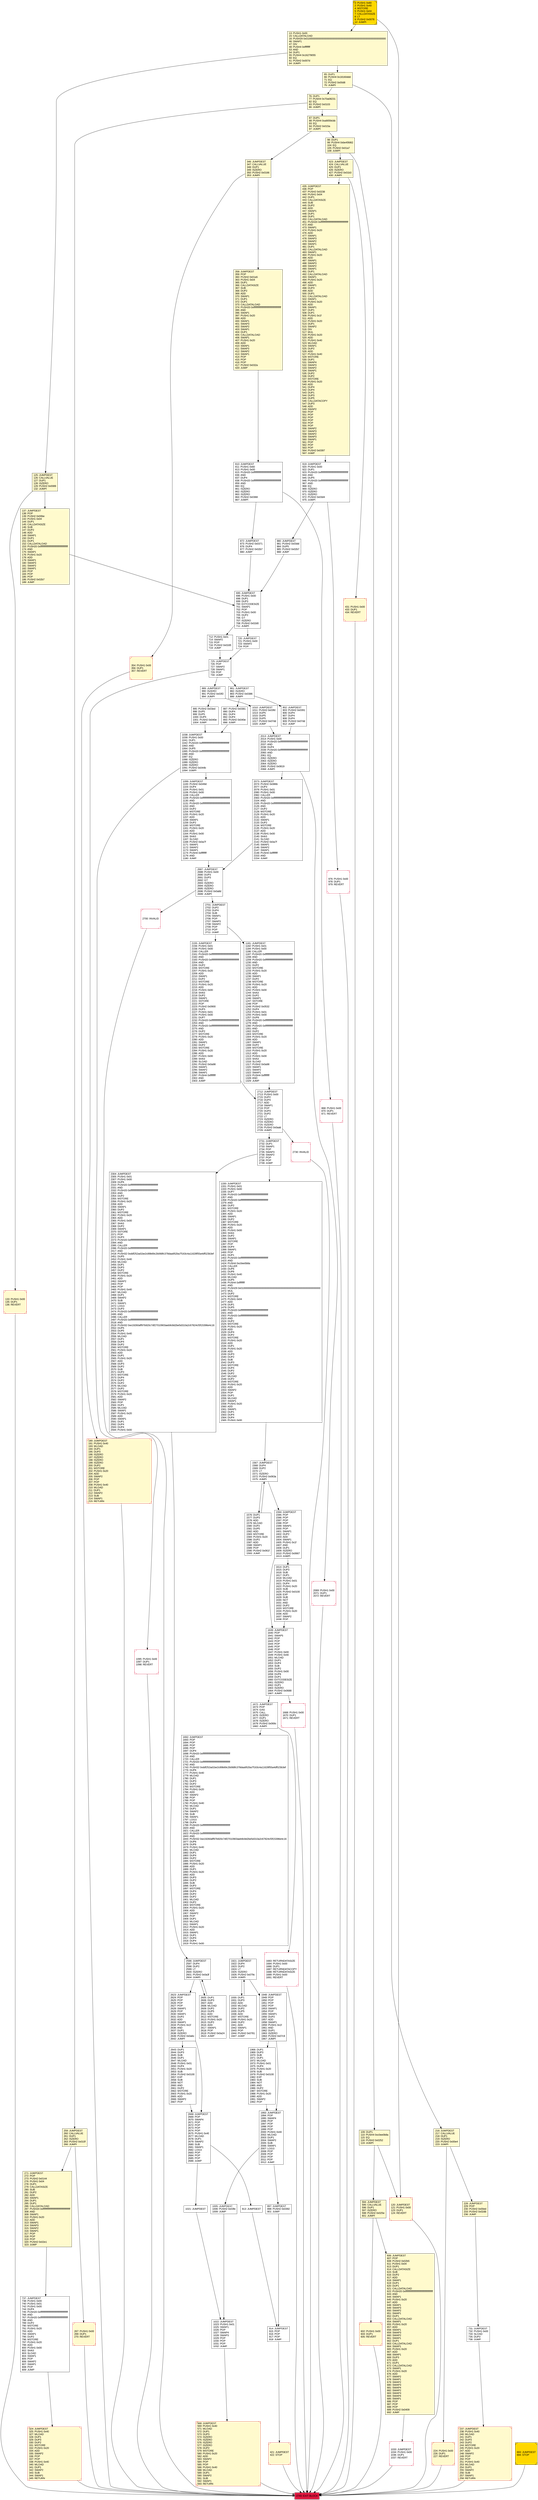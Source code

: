 digraph G {
bgcolor=transparent rankdir=UD;
node [shape=box style=filled color=black fillcolor=white fontname=arial fontcolor=black];
2155 [label="2155: JUMPDEST\l2156: PUSH1 0x01\l2158: PUSH1 0x00\l2160: CALLER\l2161: PUSH20 0xffffffffffffffffffffffffffffffffffffffff\l2182: AND\l2183: PUSH20 0xffffffffffffffffffffffffffffffffffffffff\l2204: AND\l2205: DUP2\l2206: MSTORE\l2207: PUSH1 0x20\l2209: ADD\l2210: SWAP1\l2211: DUP2\l2212: MSTORE\l2213: PUSH1 0x20\l2215: ADD\l2216: PUSH1 0x00\l2218: SHA3\l2219: DUP2\l2220: SWAP1\l2221: SSTORE\l2222: POP\l2223: PUSH2 0x0900\l2226: DUP3\l2227: PUSH1 0x01\l2229: PUSH1 0x00\l2231: DUP7\l2232: PUSH20 0xffffffffffffffffffffffffffffffffffffffff\l2253: AND\l2254: PUSH20 0xffffffffffffffffffffffffffffffffffffffff\l2275: AND\l2276: DUP2\l2277: MSTORE\l2278: PUSH1 0x20\l2280: ADD\l2281: SWAP1\l2282: DUP2\l2283: MSTORE\l2284: PUSH1 0x20\l2286: ADD\l2287: PUSH1 0x00\l2289: SHA3\l2290: SLOAD\l2291: PUSH2 0x0a98\l2294: SWAP1\l2295: SWAP2\l2296: SWAP1\l2297: PUSH4 0xffffffff\l2302: AND\l2303: JUMP\l" ];
737 [label="737: JUMPDEST\l738: PUSH1 0x00\l740: PUSH1 0x01\l742: PUSH1 0x00\l744: DUP4\l745: PUSH20 0xffffffffffffffffffffffffffffffffffffffff\l766: AND\l767: PUSH20 0xffffffffffffffffffffffffffffffffffffffff\l788: AND\l789: DUP2\l790: MSTORE\l791: PUSH1 0x20\l793: ADD\l794: SWAP1\l795: DUP2\l796: MSTORE\l797: PUSH1 0x20\l799: ADD\l800: PUSH1 0x00\l802: SHA3\l803: SLOAD\l804: SWAP1\l805: POP\l806: SWAP2\l807: SWAP1\l808: POP\l809: JUMP\l" ];
190 [label="190: JUMPDEST\l191: PUSH1 0x40\l193: MLOAD\l194: DUP1\l195: DUP3\l196: ISZERO\l197: ISZERO\l198: ISZERO\l199: ISZERO\l200: DUP2\l201: MSTORE\l202: PUSH1 0x20\l204: ADD\l205: SWAP2\l206: POP\l207: POP\l208: PUSH1 0x40\l210: MLOAD\l211: DUP1\l212: SWAP2\l213: SUB\l214: SWAP1\l215: RETURN\l" fillcolor=lemonchiffon shape=Msquare color=crimson ];
1330 [label="1330: JUMPDEST\l1331: PUSH1 0x01\l1333: PUSH1 0x00\l1335: DUP7\l1336: PUSH20 0xffffffffffffffffffffffffffffffffffffffff\l1357: AND\l1358: PUSH20 0xffffffffffffffffffffffffffffffffffffffff\l1379: AND\l1380: DUP2\l1381: MSTORE\l1382: PUSH1 0x20\l1384: ADD\l1385: SWAP1\l1386: DUP2\l1387: MSTORE\l1388: PUSH1 0x20\l1390: ADD\l1391: PUSH1 0x00\l1393: SHA3\l1394: DUP2\l1395: SWAP1\l1396: SSTORE\l1397: POP\l1398: DUP4\l1399: SWAP1\l1400: POP\l1401: DUP1\l1402: PUSH20 0xffffffffffffffffffffffffffffffffffffffff\l1423: AND\l1424: PUSH4 0xc0ee0b8a\l1429: CALLER\l1430: DUP6\l1431: DUP6\l1432: PUSH1 0x40\l1434: MLOAD\l1435: DUP5\l1436: PUSH4 0xffffffff\l1441: AND\l1442: PUSH29 0x0100000000000000000000000000000000000000000000000000000000\l1472: MUL\l1473: DUP2\l1474: MSTORE\l1475: PUSH1 0x04\l1477: ADD\l1478: DUP1\l1479: DUP5\l1480: PUSH20 0xffffffffffffffffffffffffffffffffffffffff\l1501: AND\l1502: PUSH20 0xffffffffffffffffffffffffffffffffffffffff\l1523: AND\l1524: DUP2\l1525: MSTORE\l1526: PUSH1 0x20\l1528: ADD\l1529: DUP4\l1530: DUP2\l1531: MSTORE\l1532: PUSH1 0x20\l1534: ADD\l1535: DUP1\l1536: PUSH1 0x20\l1538: ADD\l1539: DUP3\l1540: DUP2\l1541: SUB\l1542: DUP3\l1543: MSTORE\l1544: DUP4\l1545: DUP2\l1546: DUP2\l1547: MLOAD\l1548: DUP2\l1549: MSTORE\l1550: PUSH1 0x20\l1552: ADD\l1553: SWAP2\l1554: POP\l1555: DUP1\l1556: MLOAD\l1557: SWAP1\l1558: PUSH1 0x20\l1560: ADD\l1561: SWAP1\l1562: DUP1\l1563: DUP4\l1564: DUP4\l1565: PUSH1 0x00\l" ];
65 [label="65: DUP1\l66: PUSH4 0x18160ddd\l71: EQ\l72: PUSH2 0x00d8\l75: JUMPI\l" fillcolor=lemonchiffon ];
568 [label="568: JUMPDEST\l569: PUSH1 0x40\l571: MLOAD\l572: DUP1\l573: DUP3\l574: ISZERO\l575: ISZERO\l576: ISZERO\l577: ISZERO\l578: DUP2\l579: MSTORE\l580: PUSH1 0x20\l582: ADD\l583: SWAP2\l584: POP\l585: POP\l586: PUSH1 0x40\l588: MLOAD\l589: DUP1\l590: SWAP2\l591: SUB\l592: SWAP1\l593: RETURN\l" fillcolor=lemonchiffon shape=Msquare color=crimson ];
989 [label="989: JUMPDEST\l990: ISZERO\l991: PUSH2 0x03f2\l994: JUMPI\l" ];
346 [label="346: JUMPDEST\l347: CALLVALUE\l348: DUP1\l349: ISZERO\l350: PUSH2 0x0166\l353: JUMPI\l" fillcolor=lemonchiffon ];
1683 [label="1683: RETURNDATASIZE\l1684: PUSH1 0x00\l1686: DUP1\l1687: RETURNDATACOPY\l1688: RETURNDATASIZE\l1689: PUSH1 0x00\l1691: REVERT\l" shape=Msquare color=crimson ];
887 [label="887: PUSH2 0x0381\l890: DUP4\l891: DUP4\l892: DUP4\l893: PUSH2 0x040e\l896: JUMP\l" ];
1033 [label="1033: JUMPDEST\l1034: PUSH1 0x00\l1036: DUP1\l1037: REVERT\l" shape=Msquare color=crimson ];
712 [label="712: PUSH1 0x01\l714: SWAP2\l715: POP\l716: PUSH2 0x02d5\l719: JUMP\l" ];
897 [label="897: JUMPDEST\l898: PUSH2 0x0392\l901: JUMP\l" ];
431 [label="431: PUSH1 0x00\l433: DUP1\l434: REVERT\l" fillcolor=lemonchiffon shape=Msquare color=crimson ];
76 [label="76: DUP1\l77: PUSH4 0x70a08231\l82: EQ\l83: PUSH2 0x0103\l86: JUMPI\l" fillcolor=lemonchiffon ];
995 [label="995: PUSH2 0x03ed\l998: DUP5\l999: DUP5\l1000: DUP5\l1001: PUSH2 0x040e\l1004: JUMP\l" ];
423 [label="423: JUMPDEST\l424: CALLVALUE\l425: DUP1\l426: ISZERO\l427: PUSH2 0x01b3\l430: JUMPI\l" fillcolor=lemonchiffon ];
725 [label="725: JUMPDEST\l726: POP\l727: SWAP2\l728: SWAP1\l729: POP\l730: JUMP\l" ];
1038 [label="1038: JUMPDEST\l1039: PUSH1 0x00\l1041: DUP1\l1042: PUSH20 0xffffffffffffffffffffffffffffffffffffffff\l1063: AND\l1064: DUP5\l1065: PUSH20 0xffffffffffffffffffffffffffffffffffffffff\l1086: AND\l1087: EQ\l1088: ISZERO\l1089: ISZERO\l1090: ISZERO\l1091: PUSH2 0x044b\l1094: JUMPI\l" ];
2730 [label="2730: INVALID\l" shape=Msquare color=crimson ];
1181 [label="1181: JUMPDEST\l1182: PUSH1 0x01\l1184: PUSH1 0x00\l1186: CALLER\l1187: PUSH20 0xffffffffffffffffffffffffffffffffffffffff\l1208: AND\l1209: PUSH20 0xffffffffffffffffffffffffffffffffffffffff\l1230: AND\l1231: DUP2\l1232: MSTORE\l1233: PUSH1 0x20\l1235: ADD\l1236: SWAP1\l1237: DUP2\l1238: MSTORE\l1239: PUSH1 0x20\l1241: ADD\l1242: PUSH1 0x00\l1244: SHA3\l1245: DUP2\l1246: SWAP1\l1247: SSTORE\l1248: POP\l1249: PUSH2 0x0532\l1252: DUP4\l1253: PUSH1 0x01\l1255: PUSH1 0x00\l1257: DUP8\l1258: PUSH20 0xffffffffffffffffffffffffffffffffffffffff\l1279: AND\l1280: PUSH20 0xffffffffffffffffffffffffffffffffffffffff\l1301: AND\l1302: DUP2\l1303: MSTORE\l1304: PUSH1 0x20\l1306: ADD\l1307: SWAP1\l1308: DUP2\l1309: MSTORE\l1310: PUSH1 0x20\l1312: ADD\l1313: PUSH1 0x00\l1315: SHA3\l1316: SLOAD\l1317: PUSH2 0x0a98\l1320: SWAP1\l1321: SWAP2\l1322: SWAP1\l1323: PUSH4 0xffffffff\l1328: AND\l1329: JUMP\l" ];
1672 [label="1672: JUMPDEST\l1673: POP\l1674: GAS\l1675: CALL\l1676: ISZERO\l1677: DUP1\l1678: ISZERO\l1679: PUSH2 0x069c\l1682: JUMPI\l" ];
693 [label="693: JUMPDEST\l694: STOP\l" fillcolor=lemonchiffon shape=Msquare fillcolor=gold ];
919 [label="919: JUMPDEST\l920: PUSH1 0x00\l922: DUP1\l923: PUSH20 0xffffffffffffffffffffffffffffffffffffffff\l944: AND\l945: DUP5\l946: PUSH20 0xffffffffffffffffffffffffffffffffffffffff\l967: AND\l968: EQ\l969: ISZERO\l970: ISZERO\l971: ISZERO\l972: PUSH2 0x03d4\l975: JUMPI\l" ];
133 [label="133: PUSH1 0x00\l135: DUP1\l136: REVERT\l" fillcolor=lemonchiffon shape=Msquare color=crimson ];
695 [label="695: JUMPDEST\l696: PUSH1 0x00\l698: DUP1\l699: DUP3\l700: EXTCODESIZE\l701: SWAP1\l702: POP\l703: PUSH1 0x00\l705: DUP2\l706: GT\l707: ISZERO\l708: PUSH2 0x02d0\l711: JUMPI\l" ];
902 [label="902: JUMPDEST\l903: PUSH2 0x0391\l906: DUP4\l907: DUP4\l908: DUP4\l909: PUSH2 0x07dd\l912: JUMP\l" ];
98 [label="98: DUP1\l99: PUSH4 0xbe45fd62\l104: EQ\l105: PUSH2 0x01a7\l108: JUMPI\l" fillcolor=lemonchiffon ];
1668 [label="1668: PUSH1 0x00\l1670: DUP1\l1671: REVERT\l" shape=Msquare color=crimson ];
980 [label="980: JUMPDEST\l981: PUSH2 0x03dd\l984: DUP5\l985: PUSH2 0x02b7\l988: JUMP\l" ];
87 [label="87: DUP1\l88: PUSH4 0xa9059cbb\l93: EQ\l94: PUSH2 0x015a\l97: JUMPI\l" fillcolor=lemonchiffon ];
2731 [label="2731: JUMPDEST\l2732: DUP1\l2733: SWAP1\l2734: POP\l2735: SWAP3\l2736: SWAP2\l2737: POP\l2738: POP\l2739: JUMP\l" ];
267 [label="267: PUSH1 0x00\l269: DUP1\l270: REVERT\l" fillcolor=lemonchiffon shape=Msquare color=crimson ];
358 [label="358: JUMPDEST\l359: POP\l360: PUSH2 0x01a5\l363: PUSH1 0x04\l365: DUP1\l366: CALLDATASIZE\l367: SUB\l368: DUP2\l369: ADD\l370: SWAP1\l371: DUP1\l372: DUP1\l373: CALLDATALOAD\l374: PUSH20 0xffffffffffffffffffffffffffffffffffffffff\l395: AND\l396: SWAP1\l397: PUSH1 0x20\l399: ADD\l400: SWAP1\l401: SWAP3\l402: SWAP2\l403: SWAP1\l404: DUP1\l405: CALLDATALOAD\l406: SWAP1\l407: PUSH1 0x20\l409: ADD\l410: SWAP1\l411: SWAP3\l412: SWAP2\l413: SWAP1\l414: POP\l415: POP\l416: POP\l417: PUSH2 0x032a\l420: JUMP\l" fillcolor=lemonchiffon ];
435 [label="435: JUMPDEST\l436: POP\l437: PUSH2 0x0238\l440: PUSH1 0x04\l442: DUP1\l443: CALLDATASIZE\l444: SUB\l445: DUP2\l446: ADD\l447: SWAP1\l448: DUP1\l449: DUP1\l450: CALLDATALOAD\l451: PUSH20 0xffffffffffffffffffffffffffffffffffffffff\l472: AND\l473: SWAP1\l474: PUSH1 0x20\l476: ADD\l477: SWAP1\l478: SWAP3\l479: SWAP2\l480: SWAP1\l481: DUP1\l482: CALLDATALOAD\l483: SWAP1\l484: PUSH1 0x20\l486: ADD\l487: SWAP1\l488: SWAP3\l489: SWAP2\l490: SWAP1\l491: DUP1\l492: CALLDATALOAD\l493: SWAP1\l494: PUSH1 0x20\l496: ADD\l497: SWAP1\l498: DUP3\l499: ADD\l500: DUP1\l501: CALLDATALOAD\l502: SWAP1\l503: PUSH1 0x20\l505: ADD\l506: SWAP1\l507: DUP1\l508: DUP1\l509: PUSH1 0x1f\l511: ADD\l512: PUSH1 0x20\l514: DUP1\l515: SWAP2\l516: DIV\l517: MUL\l518: PUSH1 0x20\l520: ADD\l521: PUSH1 0x40\l523: MLOAD\l524: SWAP1\l525: DUP2\l526: ADD\l527: PUSH1 0x40\l529: MSTORE\l530: DUP1\l531: SWAP4\l532: SWAP3\l533: SWAP2\l534: SWAP1\l535: DUP2\l536: DUP2\l537: MSTORE\l538: PUSH1 0x20\l540: ADD\l541: DUP4\l542: DUP4\l543: DUP1\l544: DUP3\l545: DUP5\l546: CALLDATACOPY\l547: DUP3\l548: ADD\l549: SWAP2\l550: POP\l551: POP\l552: POP\l553: POP\l554: POP\l555: POP\l556: SWAP2\l557: SWAP3\l558: SWAP2\l559: SWAP3\l560: SWAP1\l561: POP\l562: POP\l563: POP\l564: PUSH2 0x0397\l567: JUMP\l" fillcolor=lemonchiffon ];
1021 [label="1021: JUMPDEST\l" ];
421 [label="421: JUMPDEST\l422: STOP\l" fillcolor=lemonchiffon shape=Msquare color=crimson ];
1576 [label="1576: DUP1\l1577: DUP3\l1578: ADD\l1579: MLOAD\l1580: DUP2\l1581: DUP5\l1582: ADD\l1583: MSTORE\l1584: PUSH1 0x20\l1586: DUP2\l1587: ADD\l1588: SWAP1\l1589: POP\l1590: PUSH2 0x061f\l1593: JUMP\l" ];
606 [label="606: JUMPDEST\l607: POP\l608: PUSH2 0x02b5\l611: PUSH1 0x04\l613: DUP1\l614: CALLDATASIZE\l615: SUB\l616: DUP2\l617: ADD\l618: SWAP1\l619: DUP1\l620: DUP1\l621: CALLDATALOAD\l622: PUSH20 0xffffffffffffffffffffffffffffffffffffffff\l643: AND\l644: SWAP1\l645: PUSH1 0x20\l647: ADD\l648: SWAP1\l649: SWAP3\l650: SWAP2\l651: SWAP1\l652: DUP1\l653: CALLDATALOAD\l654: SWAP1\l655: PUSH1 0x20\l657: ADD\l658: SWAP1\l659: SWAP3\l660: SWAP2\l661: SWAP1\l662: DUP1\l663: CALLDATALOAD\l664: SWAP1\l665: PUSH1 0x20\l667: ADD\l668: SWAP1\l669: DUP3\l670: ADD\l671: DUP1\l672: CALLDATALOAD\l673: SWAP1\l674: PUSH1 0x20\l676: ADD\l677: SWAP2\l678: SWAP1\l679: SWAP2\l680: SWAP3\l681: SWAP4\l682: SWAP2\l683: SWAP3\l684: SWAP4\l685: SWAP1\l686: POP\l687: POP\l688: POP\l689: PUSH2 0x0409\l692: JUMP\l" fillcolor=lemonchiffon ];
1567 [label="1567: JUMPDEST\l1568: DUP4\l1569: DUP2\l1570: LT\l1571: ISZERO\l1572: PUSH2 0x063a\l1575: JUMPI\l" ];
2700 [label="2700: INVALID\l" shape=Msquare color=crimson ];
2740 [label="2740: EXIT BLOCK\l" fillcolor=crimson ];
1692 [label="1692: JUMPDEST\l1693: POP\l1694: POP\l1695: POP\l1696: POP\l1697: DUP4\l1698: PUSH20 0xffffffffffffffffffffffffffffffffffffffff\l1719: AND\l1720: CALLER\l1721: PUSH20 0xffffffffffffffffffffffffffffffffffffffff\l1742: AND\l1743: PUSH32 0xddf252ad1be2c89b69c2b068fc378daa952ba7f163c4a11628f55a4df523b3ef\l1776: DUP6\l1777: PUSH1 0x40\l1779: MLOAD\l1780: DUP1\l1781: DUP3\l1782: DUP2\l1783: MSTORE\l1784: PUSH1 0x20\l1786: ADD\l1787: SWAP2\l1788: POP\l1789: POP\l1790: PUSH1 0x40\l1792: MLOAD\l1793: DUP1\l1794: SWAP2\l1795: SUB\l1796: SWAP1\l1797: LOG3\l1798: DUP4\l1799: PUSH20 0xffffffffffffffffffffffffffffffffffffffff\l1820: AND\l1821: CALLER\l1822: PUSH20 0xffffffffffffffffffffffffffffffffffffffff\l1843: AND\l1844: PUSH32 0xe19260aff97b920c7df27010903aeb9c8d2be5d310a2c67824cf3f15396e4c16\l1877: DUP6\l1878: DUP6\l1879: PUSH1 0x40\l1881: MLOAD\l1882: DUP1\l1883: DUP4\l1884: DUP2\l1885: MSTORE\l1886: PUSH1 0x20\l1888: ADD\l1889: DUP1\l1890: PUSH1 0x20\l1892: ADD\l1893: DUP3\l1894: DUP2\l1895: SUB\l1896: DUP3\l1897: MSTORE\l1898: DUP4\l1899: DUP2\l1900: DUP2\l1901: MLOAD\l1902: DUP2\l1903: MSTORE\l1904: PUSH1 0x20\l1906: ADD\l1907: SWAP2\l1908: POP\l1909: DUP1\l1910: MLOAD\l1911: SWAP1\l1912: PUSH1 0x20\l1914: ADD\l1915: SWAP1\l1916: DUP1\l1917: DUP4\l1918: DUP4\l1919: PUSH1 0x00\l" ];
2069 [label="2069: PUSH1 0x00\l2071: DUP1\l2072: REVERT\l" shape=Msquare color=crimson ];
2701 [label="2701: JUMPDEST\l2702: DUP2\l2703: DUP4\l2704: SUB\l2705: SWAP1\l2706: POP\l2707: SWAP3\l2708: SWAP2\l2709: POP\l2710: POP\l2711: JUMP\l" ];
125 [label="125: JUMPDEST\l126: CALLVALUE\l127: DUP1\l128: ISZERO\l129: PUSH2 0x0089\l132: JUMPI\l" fillcolor=lemonchiffon ];
0 [label="0: PUSH1 0x80\l2: PUSH1 0x40\l4: MSTORE\l5: PUSH1 0x04\l7: CALLDATASIZE\l8: LT\l9: PUSH2 0x0078\l12: JUMPI\l" fillcolor=lemonchiffon shape=Msquare fillcolor=gold ];
2605 [label="2605: DUP1\l2606: DUP3\l2607: ADD\l2608: MLOAD\l2609: DUP2\l2610: DUP5\l2611: ADD\l2612: MSTORE\l2613: PUSH1 0x20\l2615: DUP2\l2616: ADD\l2617: SWAP1\l2618: POP\l2619: PUSH2 0x0a24\l2622: JUMP\l" ];
1968 [label="1968: DUP1\l1969: DUP3\l1970: SUB\l1971: DUP1\l1972: MLOAD\l1973: PUSH1 0x01\l1975: DUP4\l1976: PUSH1 0x20\l1978: SUB\l1979: PUSH2 0x0100\l1982: EXP\l1983: SUB\l1984: NOT\l1985: AND\l1986: DUP2\l1987: MSTORE\l1988: PUSH1 0x20\l1990: ADD\l1991: SWAP2\l1992: POP\l" ];
1099 [label="1099: JUMPDEST\l1100: PUSH2 0x049d\l1103: DUP4\l1104: PUSH1 0x01\l1106: PUSH1 0x00\l1108: CALLER\l1109: PUSH20 0xffffffffffffffffffffffffffffffffffffffff\l1130: AND\l1131: PUSH20 0xffffffffffffffffffffffffffffffffffffffff\l1152: AND\l1153: DUP2\l1154: MSTORE\l1155: PUSH1 0x20\l1157: ADD\l1158: SWAP1\l1159: DUP2\l1160: MSTORE\l1161: PUSH1 0x20\l1163: ADD\l1164: PUSH1 0x00\l1166: SHA3\l1167: SLOAD\l1168: PUSH2 0x0a7f\l1171: SWAP1\l1172: SWAP2\l1173: SWAP1\l1174: PUSH4 0xffffffff\l1179: AND\l1180: JUMP\l" ];
224 [label="224: PUSH1 0x00\l226: DUP1\l227: REVERT\l" fillcolor=lemonchiffon shape=Msquare color=crimson ];
872 [label="872: JUMPDEST\l873: PUSH2 0x0371\l876: DUP4\l877: PUSH2 0x02b7\l880: JUMP\l" ];
13 [label="13: PUSH1 0x00\l15: CALLDATALOAD\l16: PUSH29 0x0100000000000000000000000000000000000000000000000000000000\l46: SWAP1\l47: DIV\l48: PUSH4 0xffffffff\l53: AND\l54: DUP1\l55: PUSH4 0x16279055\l60: EQ\l61: PUSH2 0x007d\l64: JUMPI\l" fillcolor=lemonchiffon ];
354 [label="354: PUSH1 0x00\l356: DUP1\l357: REVERT\l" fillcolor=lemonchiffon shape=Msquare color=crimson ];
868 [label="868: PUSH1 0x00\l870: DUP1\l871: REVERT\l" shape=Msquare color=crimson ];
1614 [label="1614: DUP1\l1615: DUP3\l1616: SUB\l1617: DUP1\l1618: MLOAD\l1619: PUSH1 0x01\l1621: DUP4\l1622: PUSH1 0x20\l1624: SUB\l1625: PUSH2 0x0100\l1628: EXP\l1629: SUB\l1630: NOT\l1631: AND\l1632: DUP2\l1633: MSTORE\l1634: PUSH1 0x20\l1636: ADD\l1637: SWAP2\l1638: POP\l" ];
228 [label="228: JUMPDEST\l229: POP\l230: PUSH2 0x00ed\l233: PUSH2 0x02db\l236: JUMP\l" fillcolor=lemonchiffon ];
2668 [label="2668: JUMPDEST\l2669: POP\l2670: SWAP4\l2671: POP\l2672: POP\l2673: POP\l2674: POP\l2675: PUSH1 0x40\l2677: MLOAD\l2678: DUP1\l2679: SWAP2\l2680: SUB\l2681: SWAP1\l2682: LOG3\l2683: POP\l2684: POP\l2685: POP\l2686: JUMP\l" ];
1010 [label="1010: JUMPDEST\l1011: PUSH2 0x03fd\l1014: DUP5\l1015: DUP5\l1016: DUP5\l1017: PUSH2 0x07dd\l1020: JUMP\l" ];
216 [label="216: JUMPDEST\l217: CALLVALUE\l218: DUP1\l219: ISZERO\l220: PUSH2 0x00e4\l223: JUMPI\l" fillcolor=lemonchiffon ];
881 [label="881: JUMPDEST\l882: ISZERO\l883: PUSH2 0x0386\l886: JUMPI\l" ];
2304 [label="2304: JUMPDEST\l2305: PUSH1 0x01\l2307: PUSH1 0x00\l2309: DUP6\l2310: PUSH20 0xffffffffffffffffffffffffffffffffffffffff\l2331: AND\l2332: PUSH20 0xffffffffffffffffffffffffffffffffffffffff\l2353: AND\l2354: DUP2\l2355: MSTORE\l2356: PUSH1 0x20\l2358: ADD\l2359: SWAP1\l2360: DUP2\l2361: MSTORE\l2362: PUSH1 0x20\l2364: ADD\l2365: PUSH1 0x00\l2367: SHA3\l2368: DUP2\l2369: SWAP1\l2370: SSTORE\l2371: POP\l2372: DUP3\l2373: PUSH20 0xffffffffffffffffffffffffffffffffffffffff\l2394: AND\l2395: CALLER\l2396: PUSH20 0xffffffffffffffffffffffffffffffffffffffff\l2417: AND\l2418: PUSH32 0xddf252ad1be2c89b69c2b068fc378daa952ba7f163c4a11628f55a4df523b3ef\l2451: DUP5\l2452: PUSH1 0x40\l2454: MLOAD\l2455: DUP1\l2456: DUP3\l2457: DUP2\l2458: MSTORE\l2459: PUSH1 0x20\l2461: ADD\l2462: SWAP2\l2463: POP\l2464: POP\l2465: PUSH1 0x40\l2467: MLOAD\l2468: DUP1\l2469: SWAP2\l2470: SUB\l2471: SWAP1\l2472: LOG3\l2473: DUP3\l2474: PUSH20 0xffffffffffffffffffffffffffffffffffffffff\l2495: AND\l2496: CALLER\l2497: PUSH20 0xffffffffffffffffffffffffffffffffffffffff\l2518: AND\l2519: PUSH32 0xe19260aff97b920c7df27010903aeb9c8d2be5d310a2c67824cf3f15396e4c16\l2552: DUP5\l2553: DUP5\l2554: PUSH1 0x40\l2556: MLOAD\l2557: DUP1\l2558: DUP4\l2559: DUP2\l2560: MSTORE\l2561: PUSH1 0x20\l2563: ADD\l2564: DUP1\l2565: PUSH1 0x20\l2567: ADD\l2568: DUP3\l2569: DUP2\l2570: SUB\l2571: DUP3\l2572: MSTORE\l2573: DUP4\l2574: DUP2\l2575: DUP2\l2576: MLOAD\l2577: DUP2\l2578: MSTORE\l2579: PUSH1 0x20\l2581: ADD\l2582: SWAP2\l2583: POP\l2584: DUP1\l2585: MLOAD\l2586: SWAP1\l2587: PUSH1 0x20\l2589: ADD\l2590: SWAP1\l2591: DUP1\l2592: DUP4\l2593: DUP4\l2594: PUSH1 0x00\l" ];
720 [label="720: JUMPDEST\l721: PUSH1 0x00\l723: SWAP2\l724: POP\l" ];
271 [label="271: JUMPDEST\l272: POP\l273: PUSH2 0x0144\l276: PUSH1 0x04\l278: DUP1\l279: CALLDATASIZE\l280: SUB\l281: DUP2\l282: ADD\l283: SWAP1\l284: DUP1\l285: DUP1\l286: CALLDATALOAD\l287: PUSH20 0xffffffffffffffffffffffffffffffffffffffff\l308: AND\l309: SWAP1\l310: PUSH1 0x20\l312: ADD\l313: SWAP1\l314: SWAP3\l315: SWAP2\l316: SWAP1\l317: POP\l318: POP\l319: POP\l320: PUSH2 0x02e1\l323: JUMP\l" fillcolor=lemonchiffon ];
2073 [label="2073: JUMPDEST\l2074: PUSH2 0x086b\l2077: DUP3\l2078: PUSH1 0x01\l2080: PUSH1 0x00\l2082: CALLER\l2083: PUSH20 0xffffffffffffffffffffffffffffffffffffffff\l2104: AND\l2105: PUSH20 0xffffffffffffffffffffffffffffffffffffffff\l2126: AND\l2127: DUP2\l2128: MSTORE\l2129: PUSH1 0x20\l2131: ADD\l2132: SWAP1\l2133: DUP2\l2134: MSTORE\l2135: PUSH1 0x20\l2137: ADD\l2138: PUSH1 0x00\l2140: SHA3\l2141: SLOAD\l2142: PUSH2 0x0a7f\l2145: SWAP1\l2146: SWAP2\l2147: SWAP1\l2148: PUSH4 0xffffffff\l2153: AND\l2154: JUMP\l" ];
810 [label="810: JUMPDEST\l811: PUSH1 0x60\l813: PUSH1 0x00\l815: PUSH20 0xffffffffffffffffffffffffffffffffffffffff\l836: AND\l837: DUP4\l838: PUSH20 0xffffffffffffffffffffffffffffffffffffffff\l859: AND\l860: EQ\l861: ISZERO\l862: ISZERO\l863: ISZERO\l864: PUSH2 0x0368\l867: JUMPI\l" ];
1005 [label="1005: JUMPDEST\l1006: PUSH2 0x03fe\l1009: JUMP\l" ];
1993 [label="1993: JUMPDEST\l1994: POP\l1995: SWAP4\l1996: POP\l1997: POP\l1998: POP\l1999: POP\l2000: PUSH1 0x40\l2002: MLOAD\l2003: DUP1\l2004: SWAP2\l2005: SUB\l2006: SWAP1\l2007: LOG3\l2008: POP\l2009: POP\l2010: POP\l2011: POP\l2012: JUMP\l" ];
2643 [label="2643: DUP1\l2644: DUP3\l2645: SUB\l2646: DUP1\l2647: MLOAD\l2648: PUSH1 0x01\l2650: DUP4\l2651: PUSH1 0x20\l2653: SUB\l2654: PUSH2 0x0100\l2657: EXP\l2658: SUB\l2659: NOT\l2660: AND\l2661: DUP2\l2662: MSTORE\l2663: PUSH1 0x20\l2665: ADD\l2666: SWAP2\l2667: POP\l" ];
2013 [label="2013: JUMPDEST\l2014: PUSH1 0x00\l2016: PUSH20 0xffffffffffffffffffffffffffffffffffffffff\l2037: AND\l2038: DUP4\l2039: PUSH20 0xffffffffffffffffffffffffffffffffffffffff\l2060: AND\l2061: EQ\l2062: ISZERO\l2063: ISZERO\l2064: ISZERO\l2065: PUSH2 0x0819\l2068: JUMPI\l" ];
1921 [label="1921: JUMPDEST\l1922: DUP4\l1923: DUP2\l1924: LT\l1925: ISZERO\l1926: PUSH2 0x079c\l1929: JUMPI\l" ];
137 [label="137: JUMPDEST\l138: POP\l139: PUSH2 0x00be\l142: PUSH1 0x04\l144: DUP1\l145: CALLDATASIZE\l146: SUB\l147: DUP2\l148: ADD\l149: SWAP1\l150: DUP1\l151: DUP1\l152: CALLDATALOAD\l153: PUSH20 0xffffffffffffffffffffffffffffffffffffffff\l174: AND\l175: SWAP1\l176: PUSH1 0x20\l178: ADD\l179: SWAP1\l180: SWAP3\l181: SWAP2\l182: SWAP1\l183: POP\l184: POP\l185: POP\l186: PUSH2 0x02b7\l189: JUMP\l" fillcolor=lemonchiffon ];
2623 [label="2623: JUMPDEST\l2624: POP\l2625: POP\l2626: POP\l2627: POP\l2628: SWAP1\l2629: POP\l2630: SWAP1\l2631: DUP2\l2632: ADD\l2633: SWAP1\l2634: PUSH1 0x1f\l2636: AND\l2637: DUP1\l2638: ISZERO\l2639: PUSH2 0x0a6c\l2642: JUMPI\l" ];
913 [label="913: JUMPDEST\l" ];
1930 [label="1930: DUP1\l1931: DUP3\l1932: ADD\l1933: MLOAD\l1934: DUP2\l1935: DUP5\l1936: ADD\l1937: MSTORE\l1938: PUSH1 0x20\l1940: DUP2\l1941: ADD\l1942: SWAP1\l1943: POP\l1944: PUSH2 0x0781\l1947: JUMP\l" ];
237 [label="237: JUMPDEST\l238: PUSH1 0x40\l240: MLOAD\l241: DUP1\l242: DUP3\l243: DUP2\l244: MSTORE\l245: PUSH1 0x20\l247: ADD\l248: SWAP2\l249: POP\l250: POP\l251: PUSH1 0x40\l253: MLOAD\l254: DUP1\l255: SWAP2\l256: SUB\l257: SWAP1\l258: RETURN\l" fillcolor=lemonchiffon shape=Msquare color=crimson ];
1948 [label="1948: JUMPDEST\l1949: POP\l1950: POP\l1951: POP\l1952: POP\l1953: SWAP1\l1954: POP\l1955: SWAP1\l1956: DUP2\l1957: ADD\l1958: SWAP1\l1959: PUSH1 0x1f\l1961: AND\l1962: DUP1\l1963: ISZERO\l1964: PUSH2 0x07c9\l1967: JUMPI\l" ];
2687 [label="2687: JUMPDEST\l2688: PUSH1 0x00\l2690: DUP3\l2691: DUP3\l2692: GT\l2693: ISZERO\l2694: ISZERO\l2695: ISZERO\l2696: PUSH2 0x0a8d\l2699: JUMPI\l" ];
1594 [label="1594: JUMPDEST\l1595: POP\l1596: POP\l1597: POP\l1598: POP\l1599: SWAP1\l1600: POP\l1601: SWAP1\l1602: DUP2\l1603: ADD\l1604: SWAP1\l1605: PUSH1 0x1f\l1607: AND\l1608: DUP1\l1609: ISZERO\l1610: PUSH2 0x0667\l1613: JUMPI\l" ];
594 [label="594: JUMPDEST\l595: CALLVALUE\l596: DUP1\l597: ISZERO\l598: PUSH2 0x025e\l601: JUMPI\l" fillcolor=lemonchiffon ];
259 [label="259: JUMPDEST\l260: CALLVALUE\l261: DUP1\l262: ISZERO\l263: PUSH2 0x010f\l266: JUMPI\l" fillcolor=lemonchiffon ];
1095 [label="1095: PUSH1 0x00\l1097: DUP1\l1098: REVERT\l" shape=Msquare color=crimson ];
1639 [label="1639: JUMPDEST\l1640: POP\l1641: SWAP5\l1642: POP\l1643: POP\l1644: POP\l1645: POP\l1646: POP\l1647: PUSH1 0x00\l1649: PUSH1 0x40\l1651: MLOAD\l1652: DUP1\l1653: DUP4\l1654: SUB\l1655: DUP2\l1656: PUSH1 0x00\l1658: DUP8\l1659: DUP1\l1660: EXTCODESIZE\l1661: ISZERO\l1662: DUP1\l1663: ISZERO\l1664: PUSH2 0x0688\l1667: JUMPI\l" ];
731 [label="731: JUMPDEST\l732: PUSH1 0x00\l734: SLOAD\l735: DUP2\l736: JUMP\l" ];
2712 [label="2712: JUMPDEST\l2713: PUSH1 0x00\l2715: DUP2\l2716: DUP4\l2717: ADD\l2718: SWAP1\l2719: POP\l2720: DUP3\l2721: DUP2\l2722: LT\l2723: ISZERO\l2724: ISZERO\l2725: ISZERO\l2726: PUSH2 0x0aab\l2729: JUMPI\l" ];
976 [label="976: PUSH1 0x00\l978: DUP1\l979: REVERT\l" shape=Msquare color=crimson ];
914 [label="914: JUMPDEST\l915: POP\l916: POP\l917: POP\l918: JUMP\l" ];
324 [label="324: JUMPDEST\l325: PUSH1 0x40\l327: MLOAD\l328: DUP1\l329: DUP3\l330: DUP2\l331: MSTORE\l332: PUSH1 0x20\l334: ADD\l335: SWAP2\l336: POP\l337: POP\l338: PUSH1 0x40\l340: MLOAD\l341: DUP1\l342: SWAP2\l343: SUB\l344: SWAP1\l345: RETURN\l" fillcolor=lemonchiffon shape=Msquare color=crimson ];
2596 [label="2596: JUMPDEST\l2597: DUP4\l2598: DUP2\l2599: LT\l2600: ISZERO\l2601: PUSH2 0x0a3f\l2604: JUMPI\l" ];
1022 [label="1022: JUMPDEST\l1023: PUSH1 0x01\l1025: SWAP1\l1026: POP\l1027: SWAP4\l1028: SWAP3\l1029: POP\l1030: POP\l1031: POP\l1032: JUMP\l" ];
602 [label="602: PUSH1 0x00\l604: DUP1\l605: REVERT\l" fillcolor=lemonchiffon shape=Msquare color=crimson ];
120 [label="120: JUMPDEST\l121: PUSH1 0x00\l123: DUP1\l124: REVERT\l" fillcolor=lemonchiffon shape=Msquare color=crimson ];
109 [label="109: DUP1\l110: PUSH4 0xc0ee0b8a\l115: EQ\l116: PUSH2 0x0252\l119: JUMPI\l" fillcolor=lemonchiffon ];
2069 -> 2740;
109 -> 120;
919 -> 980;
1948 -> 1993;
216 -> 228;
1594 -> 1639;
216 -> 224;
2013 -> 2073;
725 -> 989;
1010 -> 2013;
1672 -> 1683;
594 -> 602;
712 -> 725;
810 -> 872;
2668 -> 913;
810 -> 868;
267 -> 2740;
2643 -> 2668;
423 -> 435;
1672 -> 1692;
228 -> 731;
87 -> 346;
913 -> 914;
731 -> 237;
98 -> 423;
190 -> 2740;
1683 -> 2740;
914 -> 421;
324 -> 2740;
2712 -> 2731;
725 -> 881;
0 -> 120;
65 -> 216;
989 -> 1010;
2596 -> 2605;
2605 -> 2596;
602 -> 2740;
594 -> 606;
1095 -> 2740;
919 -> 976;
1567 -> 1594;
2687 -> 2701;
1099 -> 2687;
125 -> 137;
1968 -> 1993;
1948 -> 1968;
872 -> 695;
868 -> 2740;
1639 -> 1672;
358 -> 810;
354 -> 2740;
695 -> 720;
2668 -> 1021;
13 -> 125;
2731 -> 2304;
897 -> 914;
137 -> 695;
1993 -> 1005;
87 -> 98;
980 -> 695;
1567 -> 1576;
1576 -> 1567;
2623 -> 2643;
421 -> 2740;
1921 -> 1948;
1921 -> 1930;
1930 -> 1921;
2700 -> 2740;
65 -> 76;
989 -> 995;
133 -> 2740;
1668 -> 2740;
435 -> 919;
693 -> 2740;
725 -> 190;
995 -> 1038;
109 -> 594;
125 -> 133;
2623 -> 2668;
887 -> 1038;
423 -> 431;
1005 -> 1022;
2730 -> 2740;
1594 -> 1614;
2304 -> 2596;
346 -> 358;
76 -> 87;
695 -> 712;
1038 -> 1099;
2731 -> 1330;
2596 -> 2623;
1614 -> 1639;
2701 -> 1181;
568 -> 2740;
1330 -> 1567;
259 -> 271;
2073 -> 2687;
2701 -> 2155;
1033 -> 2740;
431 -> 2740;
606 -> 1033;
976 -> 2740;
13 -> 65;
720 -> 725;
120 -> 2740;
1021 -> 1022;
346 -> 354;
1639 -> 1668;
259 -> 267;
2687 -> 2700;
271 -> 737;
1993 -> 897;
881 -> 887;
98 -> 109;
76 -> 259;
237 -> 2740;
2155 -> 2712;
1692 -> 1921;
2013 -> 2069;
1181 -> 2712;
1038 -> 1095;
224 -> 2740;
881 -> 902;
737 -> 324;
0 -> 13;
1022 -> 568;
902 -> 2013;
2712 -> 2730;
}